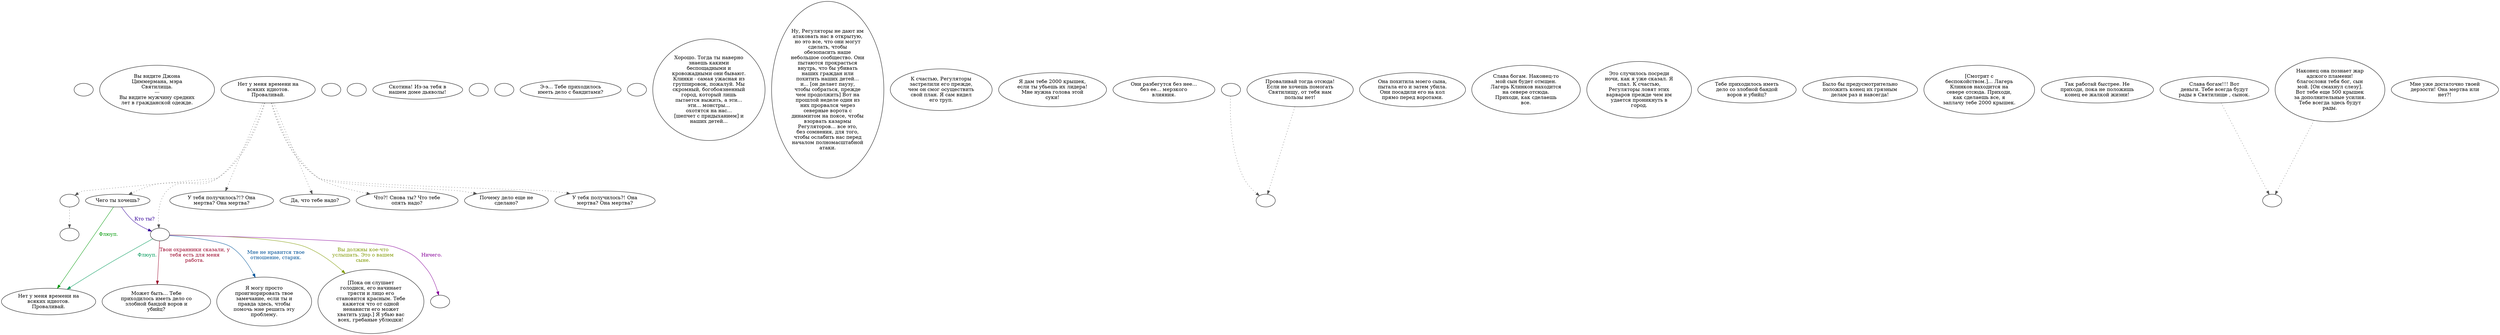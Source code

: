 digraph jon {
  "start" [style=filled       fillcolor="#FFFFFF"       color="#000000"]
  "start" [label=""]
  "look_at_p_proc" [style=filled       fillcolor="#FFFFFF"       color="#000000"]
  "look_at_p_proc" [label="Вы видите Джона\nЦиммермана, мэра\nСвятилища.\n---\nВы видите мужчину средних\nлет в гражданской одежде."]
  "talk_p_proc" [style=filled       fillcolor="#FFFFFF"       color="#000000"]
  "talk_p_proc" -> "get_reaction" [style=dotted color="#555555"]
  "talk_p_proc" -> "Zim00" [style=dotted color="#555555"]
  "talk_p_proc" -> "Zim01" [style=dotted color="#555555"]
  "talk_p_proc" -> "Zim24" [style=dotted color="#555555"]
  "talk_p_proc" -> "Zim27" [style=dotted color="#555555"]
  "talk_p_proc" -> "Zim17" [style=dotted color="#555555"]
  "talk_p_proc" -> "Zim19" [style=dotted color="#555555"]
  "talk_p_proc" -> "Zim21" [style=dotted color="#555555"]
  "talk_p_proc" [label="Нет у меня времени на\nвсяких идиотов.\nПроваливай."]
  "damage_p_proc" [style=filled       fillcolor="#FFFFFF"       color="#000000"]
  "damage_p_proc" [label=""]
  "destroy_p_proc" [style=filled       fillcolor="#FFFFFF"       color="#000000"]
  "destroy_p_proc" [label=""]
  "critter_p_proc" [style=filled       fillcolor="#FFFFFF"       color="#000000"]
  "critter_p_proc" [label="Скотина! Из-за тебя в\nнашем доме дьяволы!"]
  "pickup_p_proc" [style=filled       fillcolor="#FFFFFF"       color="#000000"]
  "pickup_p_proc" [label=""]
  "map_enter_p_proc" [style=filled       fillcolor="#FFFFFF"       color="#000000"]
  "map_enter_p_proc" [label=""]
  "Zim00" [style=filled       fillcolor="#FFFFFF"       color="#000000"]
  "Zim00" [label="Чего ты хочешь?"]
  "Zim00" -> "Zim01" [label="Кто ты?" color="#330099" fontcolor="#330099"]
  "Zim00" -> "Zim13" [label="Флюуп." color="#009907" fontcolor="#009907"]
  "Zim01" [style=filled       fillcolor="#FFFFFF"       color="#000000"]
  "Zim01" [label=""]
  "Zim01" -> "Zim02" [label="Твои охранники сказали, у\nтебя есть для меня\nработа." color="#990026" fontcolor="#990026"]
  "Zim01" -> "Zim14" [label="Мне не нравится твое\nотношение, старик." color="#005399" fontcolor="#005399"]
  "Zim01" -> "Zim26" [label="Вы должны кое-что\nуслышать. Это о вашем\nсыне." color="#7F9900" fontcolor="#7F9900"]
  "Zim01" -> "ZimEnd" [label="Ничего." color="#860099" fontcolor="#860099"]
  "Zim01" -> "Zim13" [label="Флюуп." color="#009959" fontcolor="#009959"]
  "Zim02" [style=filled       fillcolor="#FFFFFF"       color="#000000"]
  "Zim02" [label="Может быть... Тебе\nприходилось иметь дело со\nзлобной бандой воров и\nубийц?"]
  "Zim03" [style=filled       fillcolor="#FFFFFF"       color="#000000"]
  "Zim03" [label="Э-э... Тебе приходилось\nиметь дело с бандитами?"]
  "Zim03a" [style=filled       fillcolor="#FFFFFF"       color="#000000"]
  "Zim03a" [label=""]
  "Zim04" [style=filled       fillcolor="#FFFFFF"       color="#000000"]
  "Zim04" [label="Хорошо. Тогда ты наверно\nзнаешь какими\nбеспощадными и\nкровожадными они бывают.\nКлинки - самая ужасная из\nгруппировок, пожалуй. Мы\nскромный, богобоязненный\nгород, который лишь\nпытается выжить, а эти...\nэти... монстры...\nохотятся на нас...\n[шепчет с придыханием] и\nнаших детей..."]
  "Zim05" [style=filled       fillcolor="#FFFFFF"       color="#000000"]
  "Zim05" [label="Ну, Регуляторы не дают им\nатаковать нас в открытую,\nно это все, что они могут\nсделать, чтобы\nобезопасить наше\nнебольшое сообщество. Они\nпытаются прокрасться\nвнутрь, что бы убивать\nнаших граждан или\nпохитить наших детей...\nи... [он делает паузу,\nчтобы собраться, прежде\nчем продолжить] Вот на\nпрошлой неделе один из\nних прорвался через\nсеверные ворота с\nдинамитом на поясе, чтобы\nвзорвать казармы\nРегуляторов... все это,\nбез сомнения, для того,\nчтобы ослабить нас перед\nначалом полномасштабной\nатаки."]
  "Zim06" [style=filled       fillcolor="#FFFFFF"       color="#000000"]
  "Zim06" [label="К счастью, Регуляторы\nзастрелили его прежде,\nчем он смог осуществить\nсвой план. Я сам видел\nего труп."]
  "Zim07" [style=filled       fillcolor="#FFFFFF"       color="#000000"]
  "Zim07" [label="Я дам тебе 2000 крышек,\nесли ты убьешь их лидера!\nМне нужна голова этой\nсуки!"]
  "Zim08" [style=filled       fillcolor="#FFFFFF"       color="#000000"]
  "Zim08" [label="Они разбегутся без нее...\nбез ее... мерзкого\nвлияния."]
  "Zim08a" [style=filled       fillcolor="#FFFFFF"       color="#000000"]
  "Zim08a" -> "BottomReact" [style=dotted color="#555555"]
  "Zim08a" [label=""]
  "Zim09" [style=filled       fillcolor="#FFFFFF"       color="#000000"]
  "Zim09" [label="Она похитила моего сына,\nпытала его и затем убила.\nОни посадили его на кол\nпрямо перед воротами."]
  "Zim10" [style=filled       fillcolor="#FFFFFF"       color="#000000"]
  "Zim10" [label="Слава богам. Наконец-то\nмой сын будет отмщен.\nЛагерь Клинков находится\nна севере отсюда.\nПриходи, как сделаешь\nвсе."]
  "Zim11" [style=filled       fillcolor="#FFFFFF"       color="#000000"]
  "Zim11" [label="Это случилось посреди\nночи, как я уже сказал. Я\nспал. К счастью,\nРегуляторы ловят этих\nварваров прежде чем им\nудается проникнуть в\nгород."]
  "Zim12" [style=filled       fillcolor="#FFFFFF"       color="#000000"]
  "Zim12" -> "BottomReact" [style=dotted color="#555555"]
  "Zim12" [label="Проваливай тогда отсюда!\nЕсли не хочешь помогать\nСвятилищу, от тебя нам\nпользы нет!"]
  "Zim13" [style=filled       fillcolor="#FFFFFF"       color="#000000"]
  "Zim13" [label="Нет у меня времени на\nвсяких идиотов.\nПроваливай."]
  "Zim14" [style=filled       fillcolor="#FFFFFF"       color="#000000"]
  "Zim14" [label="Я могу просто\nпроигнорировать твое\nзамечание, если ты и\nправда здесь, чтобы\nпомочь мне решить эту\nпроблему."]
  "Zim15" [style=filled       fillcolor="#FFFFFF"       color="#000000"]
  "Zim15" [label="Тебе приходилось иметь\nдело со злобной бандой\nворов и убийц?"]
  "Zim16" [style=filled       fillcolor="#FFFFFF"       color="#000000"]
  "Zim16" [label="Было бы предусмотрительно\nположить конец их грязным\nделам раз и навсегда!"]
  "Zim17" [style=filled       fillcolor="#FFFFFF"       color="#000000"]
  "Zim17" [label="Что?! Снова ты? Что тебе\nопять надо?"]
  "Zim18" [style=filled       fillcolor="#FFFFFF"       color="#000000"]
  "Zim18" [label="[Смотрит с\nбеспокойством.]... Лагерь\nКлинков находится на\nсевере отсюда. Приходи,\nкак сделаешь все, я\nзаплачу тебе 2000 крышек."]
  "Zim19" [style=filled       fillcolor="#FFFFFF"       color="#000000"]
  "Zim19" [label="Почему дело еще не\nсделано?"]
  "Zim20" [style=filled       fillcolor="#FFFFFF"       color="#000000"]
  "Zim20" [label="Так работай быстрее. Не\nприходи, пока не положишь\nконец ее жалкой жизни!"]
  "Zim21" [style=filled       fillcolor="#FFFFFF"       color="#000000"]
  "Zim21" [label="У тебя получилось?! Она\nмертва? Она мертва?"]
  "Zim22" [style=filled       fillcolor="#FFFFFF"       color="#000000"]
  "Zim22" -> "TopReact" [style=dotted color="#555555"]
  "Zim22" [label="Слава богам!!! Вот\nденьги. Тебе всегда будут\nрады в Святилище , сынок."]
  "Zim23" [style=filled       fillcolor="#FFFFFF"       color="#000000"]
  "Zim23" -> "TopReact" [style=dotted color="#555555"]
  "Zim23" [label="Наконец она познает жар\nадского пламени!\nблагослови тебя бог, сын\nмой. [Он смахнул слезу].\nВот тебе еще 500 крышек\nза дополнительные усилия.\nТебе всегда здесь будут\nрады."]
  "Zim24" [style=filled       fillcolor="#FFFFFF"       color="#000000"]
  "Zim24" [label="У тебя получилось?!? Она\nмертва? Она мертва?"]
  "Zim25" [style=filled       fillcolor="#FFFFFF"       color="#000000"]
  "Zim25" [label="Мне уже достаточно твоей\nдерзости! Она мертва или\nнет?!"]
  "Zim26" [style=filled       fillcolor="#FFFFFF"       color="#000000"]
  "Zim26" [label="[Пока он слушает\nголодиск, его начинает\nтрясти и лицо его\nстановится красным. Тебе\nкажется что от одной\nненависти его может\nхватить удар.] Я убью вас\nвсех, гребаные ублюдки!"]
  "Zim27" [style=filled       fillcolor="#FFFFFF"       color="#000000"]
  "Zim27" [label="Да, что тебе надо?"]
  "ZimEnd" [style=filled       fillcolor="#FFFFFF"       color="#000000"]
  "ZimEnd" [label=""]
  "get_reaction" [style=filled       fillcolor="#FFFFFF"       color="#000000"]
  "get_reaction" -> "ReactToLevel" [style=dotted color="#555555"]
  "get_reaction" [label=""]
  "ReactToLevel" [style=filled       fillcolor="#FFFFFF"       color="#000000"]
  "ReactToLevel" [label=""]
  "BottomReact" [style=filled       fillcolor="#FFFFFF"       color="#000000"]
  "BottomReact" [label=""]
  "TopReact" [style=filled       fillcolor="#FFFFFF"       color="#000000"]
  "TopReact" [label=""]
}